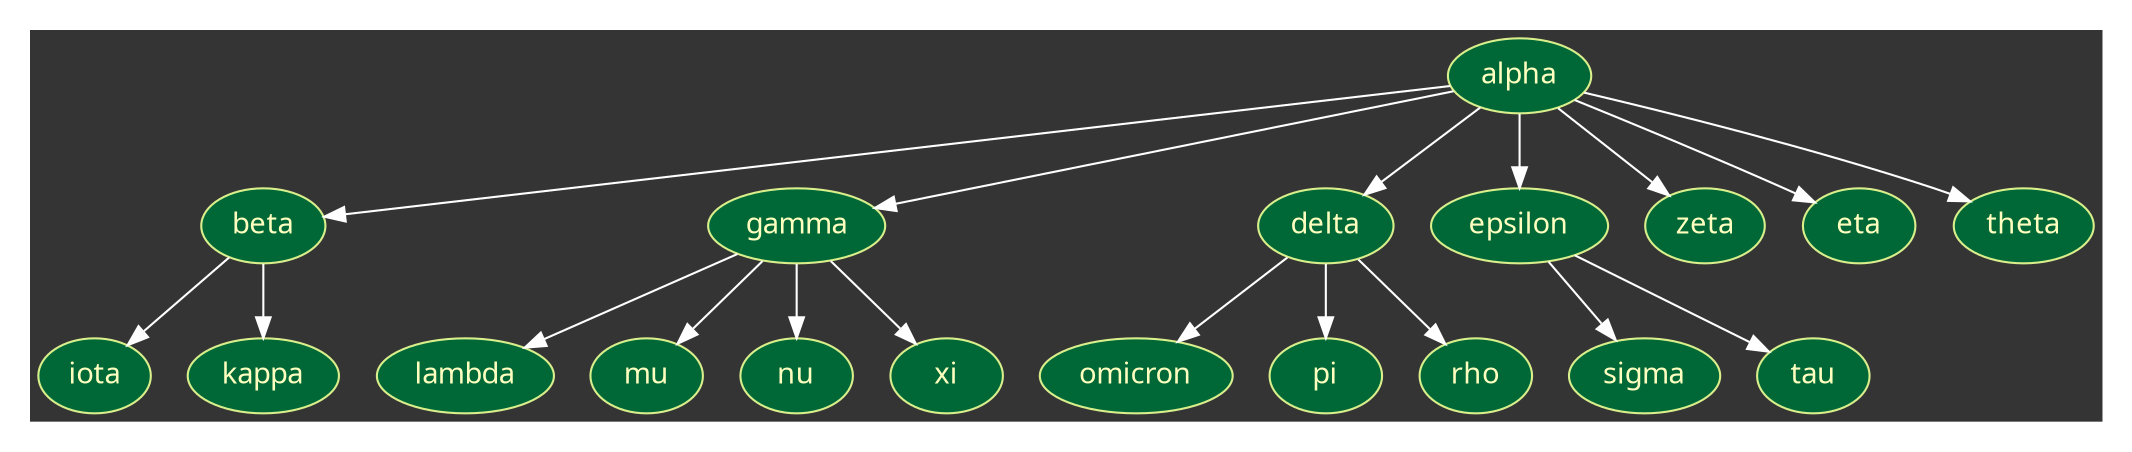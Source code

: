 
digraph graph_name {
  graph [
    charset = "UTF-8";
    labelloc = "t",
    labeljust = "c",
    bgcolor = "#343434",
    fontcolor = white,
    fontsize = 18,
    style = "filled",
    rankdir = TB,
    margin = 0.2,
//    layout = circo
    layout = dot
//    layout = fdp
//    layout = neato
//    layout = osage
//    layout = sfdp
//    layout = twopi
  ];
  node [
    colorscheme = "rdylgn11"
    style = "solid,filled",
    fontsize = 14,
    fontcolor = 6,
    fontname = "Migu 1M",
    color = 7,
    fillcolor = 11
  ];
  edge [
    color = white
  ];

  alpha, beta, gamma , delta, epsilon, zeta, eta, theta;
  alpha -> beta;
  alpha -> gamma;
  alpha -> delta;
  alpha -> epsilon;
  alpha -> zeta;
  alpha -> eta;
  alpha -> theta;
  iota, kappa, lambda, mu, nu, xi;
  beta -> iota;
  beta -> kappa;
  gamma -> lambda;
  gamma -> mu;
  gamma -> nu;
  gamma -> xi;
  omicron, pi, rho;
  delta -> omicron;
  delta -> pi;
  delta -> rho;
  sigma, tau;
  epsilon -> sigma;
  epsilon -> tau;
}


